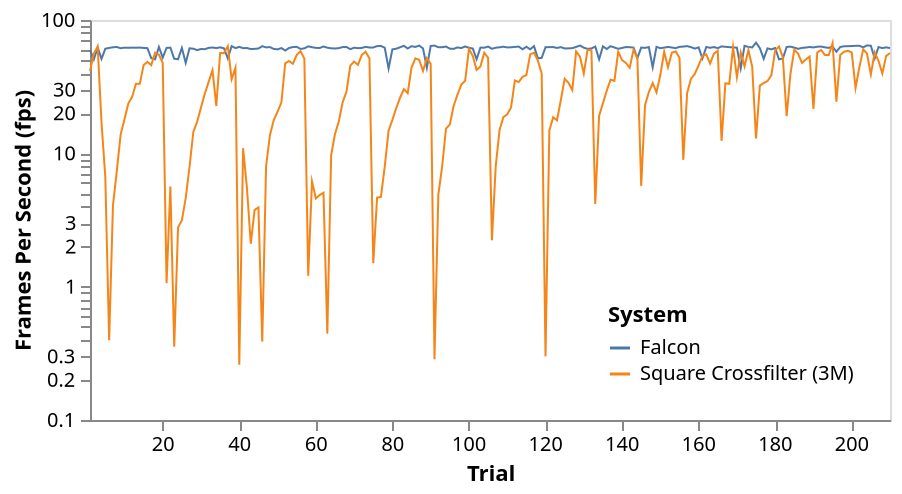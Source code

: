 {
  "$schema": "https://vega.github.io/schema/vega-lite/v5.json",
  "width": 400,
  "height": 200,
  "layer": [
    {
      "data": {"name": "falcon"},
      "mark": "line",
      "transform": [
        {"window": [{"op": "row_number", "as": "row"}]},
        {"calculate": "1000/datum.data", "as": "fps"},
        {"calculate": "'Falcon'", "as": "system"}
      ],
      "encoding": {
        "x": {
          "field": "row",
          "type": "quantitative",
          "title": "Trial",
          "scale": {"nice": false},
          "axis": {"grid": false}
        },
        "y": {
          "field": "fps",
          "title": "Frames Per Second (fps)",
          "axis": {"grid": false},
          "scale": {"type": "log"}
        },
        "color": {
          "field": "system",
          "type": "nominal",
          "title": "System",
          "legend": {"orient": "bottom-right"}
        },
        "size": {"value": 1}
      }
    },
    {
      "data": {"name": "square"},
      "mark": "line",
      "transform": [
        {"window": [{"op": "row_number", "as": "row"}]},
        {"calculate": "1000/datum.data", "as": "fps"},
        {"calculate": "'Square Crossfilter (3M)'", "as": "system"}
      ],
      "encoding": {
        "x": {
          "field": "row",
          "type": "quantitative",
          "title": "Trial",
          "scale": {"nice": false},
          "axis": {"grid": false}
        },
        "y": {
          "field": "fps",
          "title": "Frames Per Second (fps)",
          "axis": {"grid": false},
          "scale": {"type": "log"}
        },
        "color": {
          "field": "system",
          "type": "nominal",
          "title": "System",
          "legend": {"orient": "bottom-right"}
        },
        "size": {"value": 1}
      }
    }
  ],
  "datasets": {
    "falcon": [
      16.81999969482422,
      19.759998321533203,
      16.079999923706055,
      19.579999923706055,
      16.420000076293945,
      16.200000762939453,
      16.020000457763672,
      15.9399995803833,
      16.280000686645508,
      16.119998931884766,
      16.15999984741211,
      16.119998931884766,
      16.139999389648438,
      16.100000381469727,
      16.200000762939453,
      16.260000228881836,
      19.35999870300293,
      19.700000762939453,
      15.9399995803833,
      19.139999389648438,
      16.200000762939453,
      16.119998931884766,
      19.520000457763672,
      19.700000762939453,
      16.200000762939453,
      20.979999542236328,
      16.299999237060547,
      16.420000076293945,
      16.81999969482422,
      16.5,
      16.560001373291016,
      16.18000030517578,
      16.079999923706055,
      16.239999771118164,
      16.040000915527344,
      16.299999237060547,
      19.399999618530273,
      15.699999809265137,
      16.239999771118164,
      15.920000076293945,
      16.259998321533203,
      16.219999313354492,
      16.520000457763672,
      16.459999084472656,
      16.360000610351562,
      15.719999313354492,
      16.060001373291016,
      15.960000991821289,
      16.479999542236328,
      16.600000381469727,
      16.240001678466797,
      16.940000534057617,
      16.220001220703125,
      15.959999084472656,
      15.899999618530273,
      16.479999542236328,
      16.31999969482422,
      15.75999927520752,
      15.999998092651367,
      16.18000030517578,
      16.219999313354492,
      15.800000190734863,
      16.139999389648438,
      16.299999237060547,
      16.360000610351562,
      16.260000228881836,
      15.959999084472656,
      15.9399995803833,
      16.53999900817871,
      16.139999389648438,
      16.259998321533203,
      16.200000762939453,
      15.899999618530273,
      16.079999923706055,
      16.079999923706055,
      15.699999809265137,
      15.660000801086426,
      16.139999389648438,
      23.100000381469727,
      16.600000381469727,
      16.420000076293945,
      16.020000457763672,
      15.619999885559082,
      16.35999870300293,
      15.719999313354492,
      15.920001029968262,
      15.5600004196167,
      16.34000015258789,
      22.82000160217285,
      15.660000801086426,
      15.5600004196167,
      16,
      16,
      15.819999694824219,
      16.399999618530273,
      16.46000099182129,
      16.059999465942383,
      16.239999771118164,
      15.800000190734863,
      16.15999984741211,
      16.360000610351562,
      19.700000762939453,
      16.10000228881836,
      16.139999389648438,
      15.819999694824219,
      16.439998626708984,
      16.139999389648438,
      16.020000457763672,
      15.860000610351562,
      16.059999465942383,
      16.020000457763672,
      15.920000076293945,
      15.819999694824219,
      16.579999923706055,
      15.880000114440918,
      16.579999923706055,
      15.699999809265137,
      19.380001068115234,
      19.239999771118164,
      16,
      15.980000495910645,
      15.959999084472656,
      16.200000762939453,
      15.980000495910645,
      16.34000015258789,
      16.31999969482422,
      16.260000228881836,
      15.920000076293945,
      15.540000915527344,
      16.139999389648438,
      16.459999084472656,
      16.34000015258789,
      15.819999694824219,
      19.719999313354492,
      15.75999927520752,
      16.499998092651367,
      15.719999313354492,
      16.079999923706055,
      16.439998626708984,
      16.200000762939453,
      15.959999084472656,
      16,
      16.100000381469727,
      19.31999969482422,
      16.100000381469727,
      16.18000030517578,
      15.959999084472656,
      22.639999389648438,
      15.899999618530273,
      16.279998779296875,
      16.100000381469727,
      15.920000076293945,
      16.079999923706055,
      16.260000228881836,
      15.899999618530273,
      15.820001602172852,
      15.699999809265137,
      15.979998588562012,
      16.380001068115234,
      16.040000915527344,
      19.420000076293945,
      15.9399995803833,
      16.15999984741211,
      15.960000991821289,
      16.259998321533203,
      15.780000686645508,
      15.880000114440918,
      15.980000495910645,
      16.060001373291016,
      16.119998931884766,
      23.020000457763672,
      15.619999885559082,
      15.920000076293945,
      16.060001373291016,
      14.780000686645508,
      16.260000228881836,
      19.520000457763672,
      16.31999969482422,
      16.600000381469727,
      16.219999313354492,
      19.740001678466797,
      19.46000099182129,
      15.940000534057617,
      15.839999198913574,
      16.100000381469727,
      16.46000099182129,
      16.17999839782715,
      16.100000381469727,
      15.9399995803833,
      16.060001373291016,
      15.860000610351562,
      15.819999694824219,
      16.03999900817871,
      16.17999839782715,
      15.819999694824219,
      17.299999237060547,
      15.9399995803833,
      15.739999771118164,
      15.719999313354492,
      15.679998397827148,
      15.619999885559082,
      15.600000381469727,
      16.03999900817871,
      15.5,
      15.600001335144043,
      19.439998626708984,
      15.960000991821289,
      16.239999771118164,
      16.040000915527344,
      16.239999771118164
    ],
    "square": [
      24.200000762939453,
      17.899999618530273,
      15.800000190734863,
      58.400001525878906,
      151,
      2523.10009765625,
      245.3000030517578,
      136,
      72.30000305175781,
      55.70000076293945,
      42.400001525878906,
      37.70000076293945,
      30.100000381469727,
      30.100000381469727,
      21.799999237060547,
      20.600000381469727,
      21.799999237060547,
      17.600000381469727,
      18.200000762939453,
      21,
      941.7000122070312,
      177.39999389648438,
      2821.800048828125,
      359.20001220703125,
      318,
      217.10000610351562,
      126,
      69,
      57.79999923706055,
      45.29999923706055,
      35.599998474121094,
      29.100000381469727,
      23.799999237060547,
      44.20000076293945,
      17.700000762939453,
      17.700000762939453,
      15.699999809265137,
      27.799999237060547,
      22.799999237060547,
      3853.60009765625,
      91.5999984741211,
      181.39999389648438,
      476.29998779296875,
      265.8999938964844,
      254.60000610351562,
      2583.199951171875,
      124.80000305175781,
      73.19999694824219,
      56.400001525878906,
      48.70000076293945,
      41.599998474121094,
      21.100000381469727,
      20.299999237060547,
      21.299999237060547,
      18.299999237060547,
      17.100000381469727,
      19.5,
      828.2000122070312,
      162.1999969482422,
      217.89999389648438,
      205.5,
      197.60000610351562,
      2249.800048828125,
      103.0999984741211,
      71.69999694824219,
      57.599998474121094,
      41.400001525878906,
      34.5,
      22,
      20.5,
      21.700000762939453,
      18.299999237060547,
      17.299999237060547,
      19.399999618530273,
      666.7999877929688,
      214.89999389648438,
      212.3000030517578,
      125.80000305175781,
      67.69999694824219,
      56.099998474121094,
      45.79999923706055,
      38.29999923706055,
      33,
      35.400001525878906,
      22.700000762939453,
      19.399999618530273,
      19.899999618530273,
      24.100000381469727,
      19.299999237060547,
      21.299999237060547,
      3508.699951171875,
      204.10000610351562,
      125.4000015258789,
      65.30000305175781,
      60.79999923706055,
      44.099998474121094,
      36.29999923706055,
      30.5,
      28.600000381469727,
      16.5,
      18.600000381469727,
      23.700000762939453,
      22.299999237060547,
      17.600000381469727,
      19.200000762939453,
      448.79998779296875,
      124.4000015258789,
      66.5999984741211,
      53.5,
      51,
      45.20000076293945,
      28.399999618530273,
      29.200000762939453,
      26.700000762939453,
      25.899999618530273,
      18.100000381469727,
      17.600000381469727,
      20.100000381469727,
      25.200000762939453,
      3332,
      67.5,
      53.599998474121094,
      56.599998474121094,
      39.900001525878906,
      27.600000381469727,
      29.600000381469727,
      33.5,
      17.200000762939453,
      18.799999237060547,
      25.200000762939453,
      16.700000762939453,
      16.899999618530273,
      240.1999969482422,
      52.400001525878906,
      42.099998474121094,
      33.900001525878906,
      28,
      28.600000381469727,
      17.299999237060547,
      20,
      21,
      22.799999237060547,
      16.700000762939453,
      19.200000762939453,
      175.39999389648438,
      43.5,
      34.70000076293945,
      29.700000762939453,
      34.900001525878906,
      25.799999237060547,
      17.299999237060547,
      22.600000381469727,
      17.600000381469727,
      17.200000762939453,
      19.200000762939453,
      111.80000305175781,
      35.400001525878906,
      27.600000381469727,
      25.399999618530273,
      21.899999618530273,
      18.600000381469727,
      18.100000381469727,
      21.200000762939453,
      17.899999618530273,
      17,
      80.5999984741211,
      29.799999237060547,
      30.100000381469727,
      16,
      26.799999237060547,
      17.5,
      22.299999237060547,
      16.799999237060547,
      22.399999618530273,
      77.4000015258789,
      31,
      29.700000762939453,
      28.700000762939453,
      26,
      16.899999618530273,
      15.800000190734863,
      19,
      52.599998474121094,
      25.200000762939453,
      16.700000762939453,
      17.899999618530273,
      21,
      19.799999237060547,
      18.799999237060547,
      46.5,
      17.5,
      16.799999237060547,
      18.299999237060547,
      18.299999237060547,
      14.899999618530273,
      41,
      18.299999237060547,
      17.299999237060547,
      17,
      17.5,
      32.29999923706055,
      22.600000381469727,
      16.600000381469727,
      17.899999618530273,
      25.600000381469727,
      17.5,
      20.299999237060547,
      25.200000762939453,
      18.600000381469727,
      17.700000762939453
    ]
  }
}
